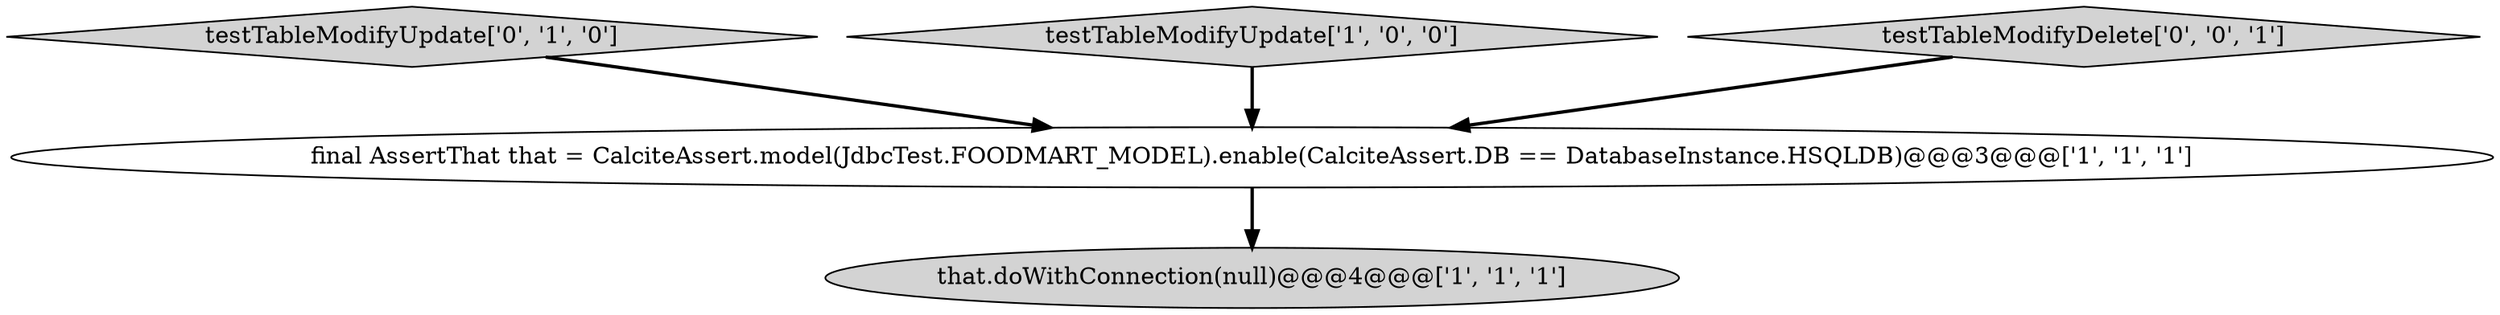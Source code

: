 digraph {
2 [style = filled, label = "that.doWithConnection(null)@@@4@@@['1', '1', '1']", fillcolor = lightgray, shape = ellipse image = "AAA0AAABBB1BBB"];
0 [style = filled, label = "final AssertThat that = CalciteAssert.model(JdbcTest.FOODMART_MODEL).enable(CalciteAssert.DB == DatabaseInstance.HSQLDB)@@@3@@@['1', '1', '1']", fillcolor = white, shape = ellipse image = "AAA0AAABBB1BBB"];
3 [style = filled, label = "testTableModifyUpdate['0', '1', '0']", fillcolor = lightgray, shape = diamond image = "AAA0AAABBB2BBB"];
1 [style = filled, label = "testTableModifyUpdate['1', '0', '0']", fillcolor = lightgray, shape = diamond image = "AAA0AAABBB1BBB"];
4 [style = filled, label = "testTableModifyDelete['0', '0', '1']", fillcolor = lightgray, shape = diamond image = "AAA0AAABBB3BBB"];
3->0 [style = bold, label=""];
1->0 [style = bold, label=""];
0->2 [style = bold, label=""];
4->0 [style = bold, label=""];
}

